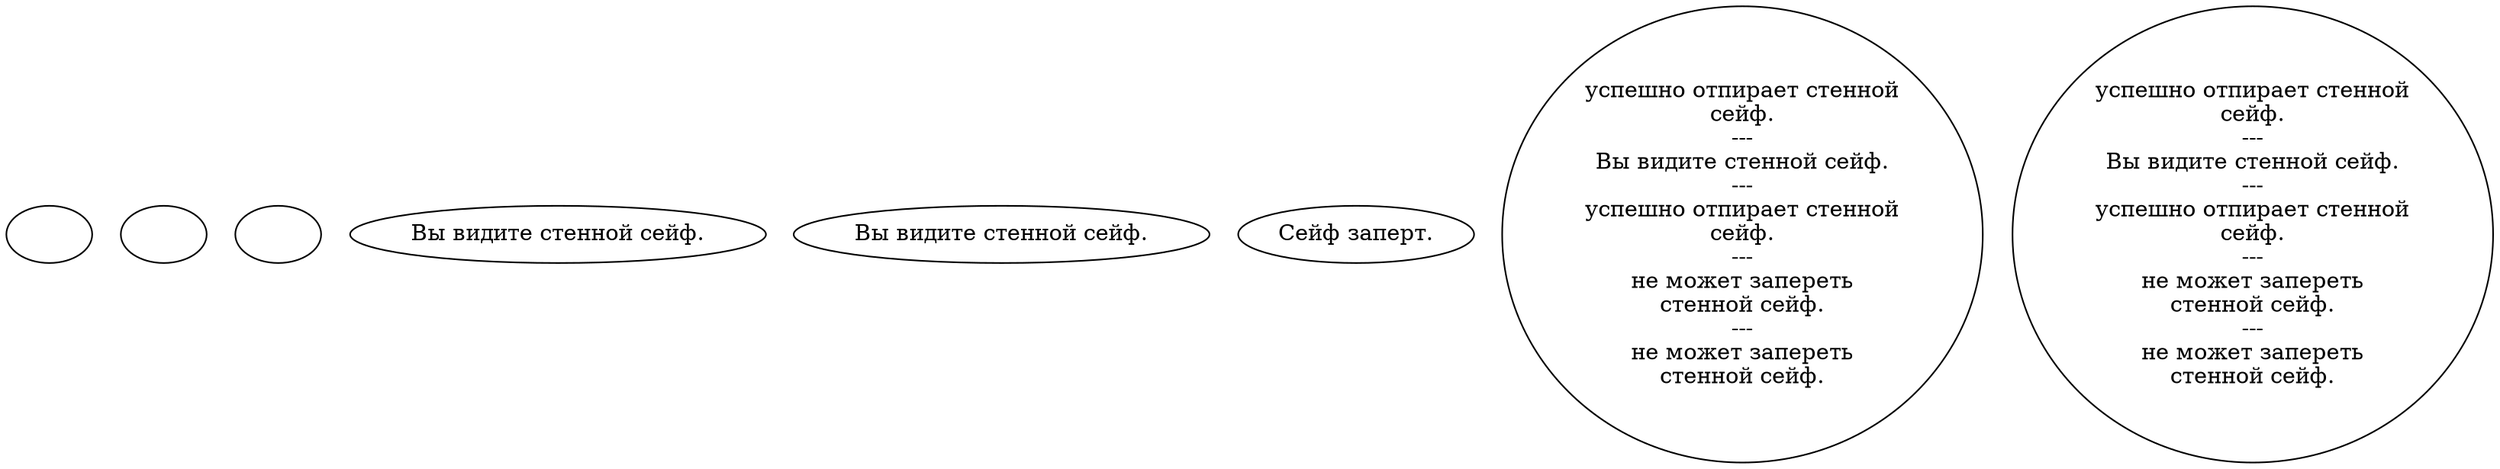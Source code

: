 digraph miWalSfe {
  "start" [style=filled       fillcolor="#FFFFFF"       color="#000000"]
  "start" [label=""]
  "map_enter_p_proc" [style=filled       fillcolor="#FFFFFF"       color="#000000"]
  "map_enter_p_proc" [label=""]
  "map_update_p_proc" [style=filled       fillcolor="#FFFFFF"       color="#000000"]
  "map_update_p_proc" [label=""]
  "look_at_p_proc" [style=filled       fillcolor="#FFFFFF"       color="#000000"]
  "look_at_p_proc" [label="Вы видите стенной сейф."]
  "description_p_proc" [style=filled       fillcolor="#FFFFFF"       color="#000000"]
  "description_p_proc" [label="Вы видите стенной сейф."]
  "use_p_proc" [style=filled       fillcolor="#FFFFFF"       color="#000000"]
  "use_p_proc" [label="Сейф заперт."]
  "use_obj_on_p_proc" [style=filled       fillcolor="#FFFFFF"       color="#000000"]
  "use_obj_on_p_proc" [label="успешно отпирает стенной\nсейф.\n---\nВы видите стенной сейф.\n---\nуспешно отпирает стенной\nсейф.\n---\nне может запереть\nстенной сейф.\n---\nне может запереть\nстенной сейф."]
  "use_skill_on_p_proc" [style=filled       fillcolor="#FFFFFF"       color="#000000"]
  "use_skill_on_p_proc" [label="успешно отпирает стенной\nсейф.\n---\nВы видите стенной сейф.\n---\nуспешно отпирает стенной\nсейф.\n---\nне может запереть\nстенной сейф.\n---\nне может запереть\nстенной сейф."]
}